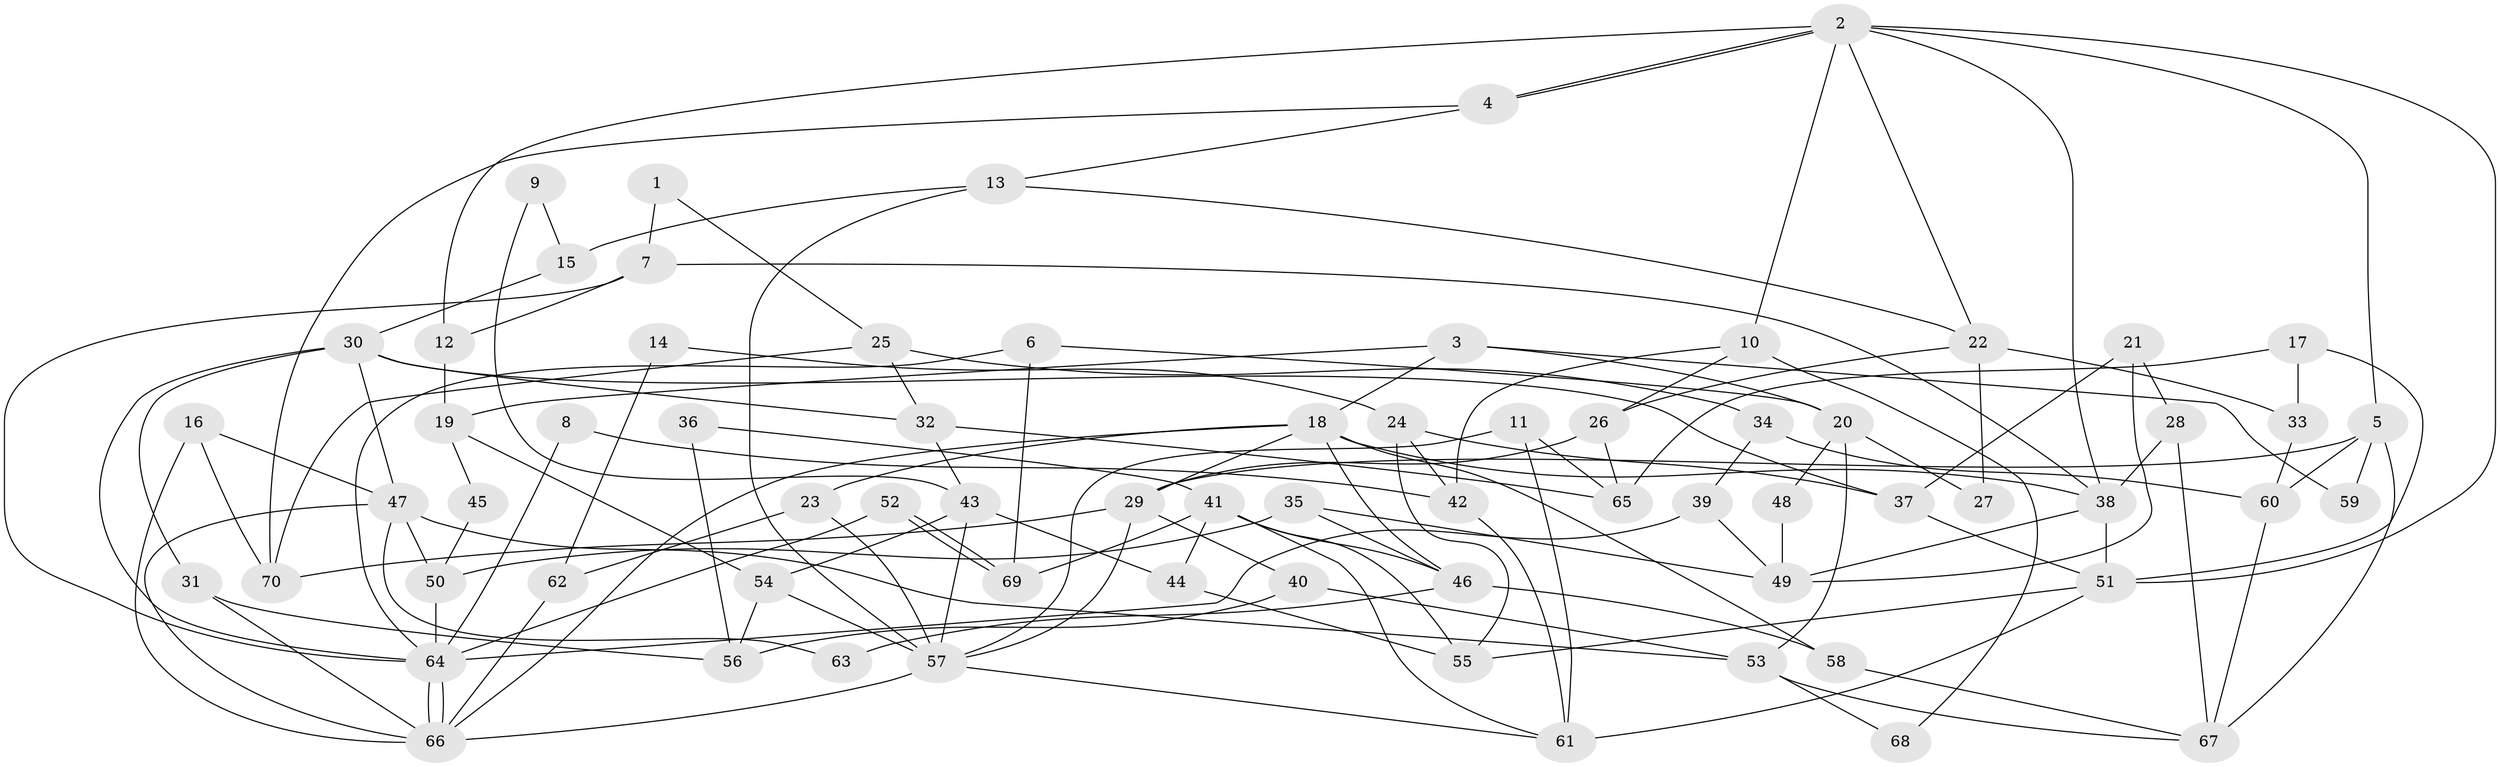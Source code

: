 // Generated by graph-tools (version 1.1) at 2025/02/03/09/25 03:02:01]
// undirected, 70 vertices, 140 edges
graph export_dot {
graph [start="1"]
  node [color=gray90,style=filled];
  1;
  2;
  3;
  4;
  5;
  6;
  7;
  8;
  9;
  10;
  11;
  12;
  13;
  14;
  15;
  16;
  17;
  18;
  19;
  20;
  21;
  22;
  23;
  24;
  25;
  26;
  27;
  28;
  29;
  30;
  31;
  32;
  33;
  34;
  35;
  36;
  37;
  38;
  39;
  40;
  41;
  42;
  43;
  44;
  45;
  46;
  47;
  48;
  49;
  50;
  51;
  52;
  53;
  54;
  55;
  56;
  57;
  58;
  59;
  60;
  61;
  62;
  63;
  64;
  65;
  66;
  67;
  68;
  69;
  70;
  1 -- 7;
  1 -- 25;
  2 -- 4;
  2 -- 4;
  2 -- 38;
  2 -- 5;
  2 -- 10;
  2 -- 12;
  2 -- 22;
  2 -- 51;
  3 -- 20;
  3 -- 18;
  3 -- 19;
  3 -- 59;
  4 -- 13;
  4 -- 70;
  5 -- 29;
  5 -- 59;
  5 -- 60;
  5 -- 67;
  6 -- 64;
  6 -- 69;
  6 -- 20;
  7 -- 12;
  7 -- 64;
  7 -- 38;
  8 -- 42;
  8 -- 64;
  9 -- 15;
  9 -- 43;
  10 -- 26;
  10 -- 42;
  10 -- 68;
  11 -- 65;
  11 -- 57;
  11 -- 61;
  12 -- 19;
  13 -- 57;
  13 -- 22;
  13 -- 15;
  14 -- 24;
  14 -- 62;
  15 -- 30;
  16 -- 66;
  16 -- 47;
  16 -- 70;
  17 -- 51;
  17 -- 65;
  17 -- 33;
  18 -- 38;
  18 -- 29;
  18 -- 23;
  18 -- 46;
  18 -- 58;
  18 -- 66;
  19 -- 54;
  19 -- 45;
  20 -- 53;
  20 -- 27;
  20 -- 48;
  21 -- 37;
  21 -- 28;
  21 -- 49;
  22 -- 33;
  22 -- 26;
  22 -- 27;
  23 -- 57;
  23 -- 62;
  24 -- 37;
  24 -- 42;
  24 -- 55;
  25 -- 70;
  25 -- 34;
  25 -- 32;
  26 -- 29;
  26 -- 65;
  28 -- 38;
  28 -- 67;
  29 -- 70;
  29 -- 57;
  29 -- 40;
  30 -- 47;
  30 -- 32;
  30 -- 31;
  30 -- 37;
  30 -- 64;
  31 -- 66;
  31 -- 56;
  32 -- 43;
  32 -- 65;
  33 -- 60;
  34 -- 39;
  34 -- 60;
  35 -- 49;
  35 -- 46;
  35 -- 50;
  36 -- 41;
  36 -- 56;
  37 -- 51;
  38 -- 51;
  38 -- 49;
  39 -- 64;
  39 -- 49;
  40 -- 56;
  40 -- 53;
  41 -- 61;
  41 -- 46;
  41 -- 44;
  41 -- 55;
  41 -- 69;
  42 -- 61;
  43 -- 57;
  43 -- 44;
  43 -- 54;
  44 -- 55;
  45 -- 50;
  46 -- 58;
  46 -- 63;
  47 -- 50;
  47 -- 66;
  47 -- 53;
  47 -- 63;
  48 -- 49;
  50 -- 64;
  51 -- 55;
  51 -- 61;
  52 -- 64;
  52 -- 69;
  52 -- 69;
  53 -- 67;
  53 -- 68;
  54 -- 57;
  54 -- 56;
  57 -- 66;
  57 -- 61;
  58 -- 67;
  60 -- 67;
  62 -- 66;
  64 -- 66;
  64 -- 66;
}
